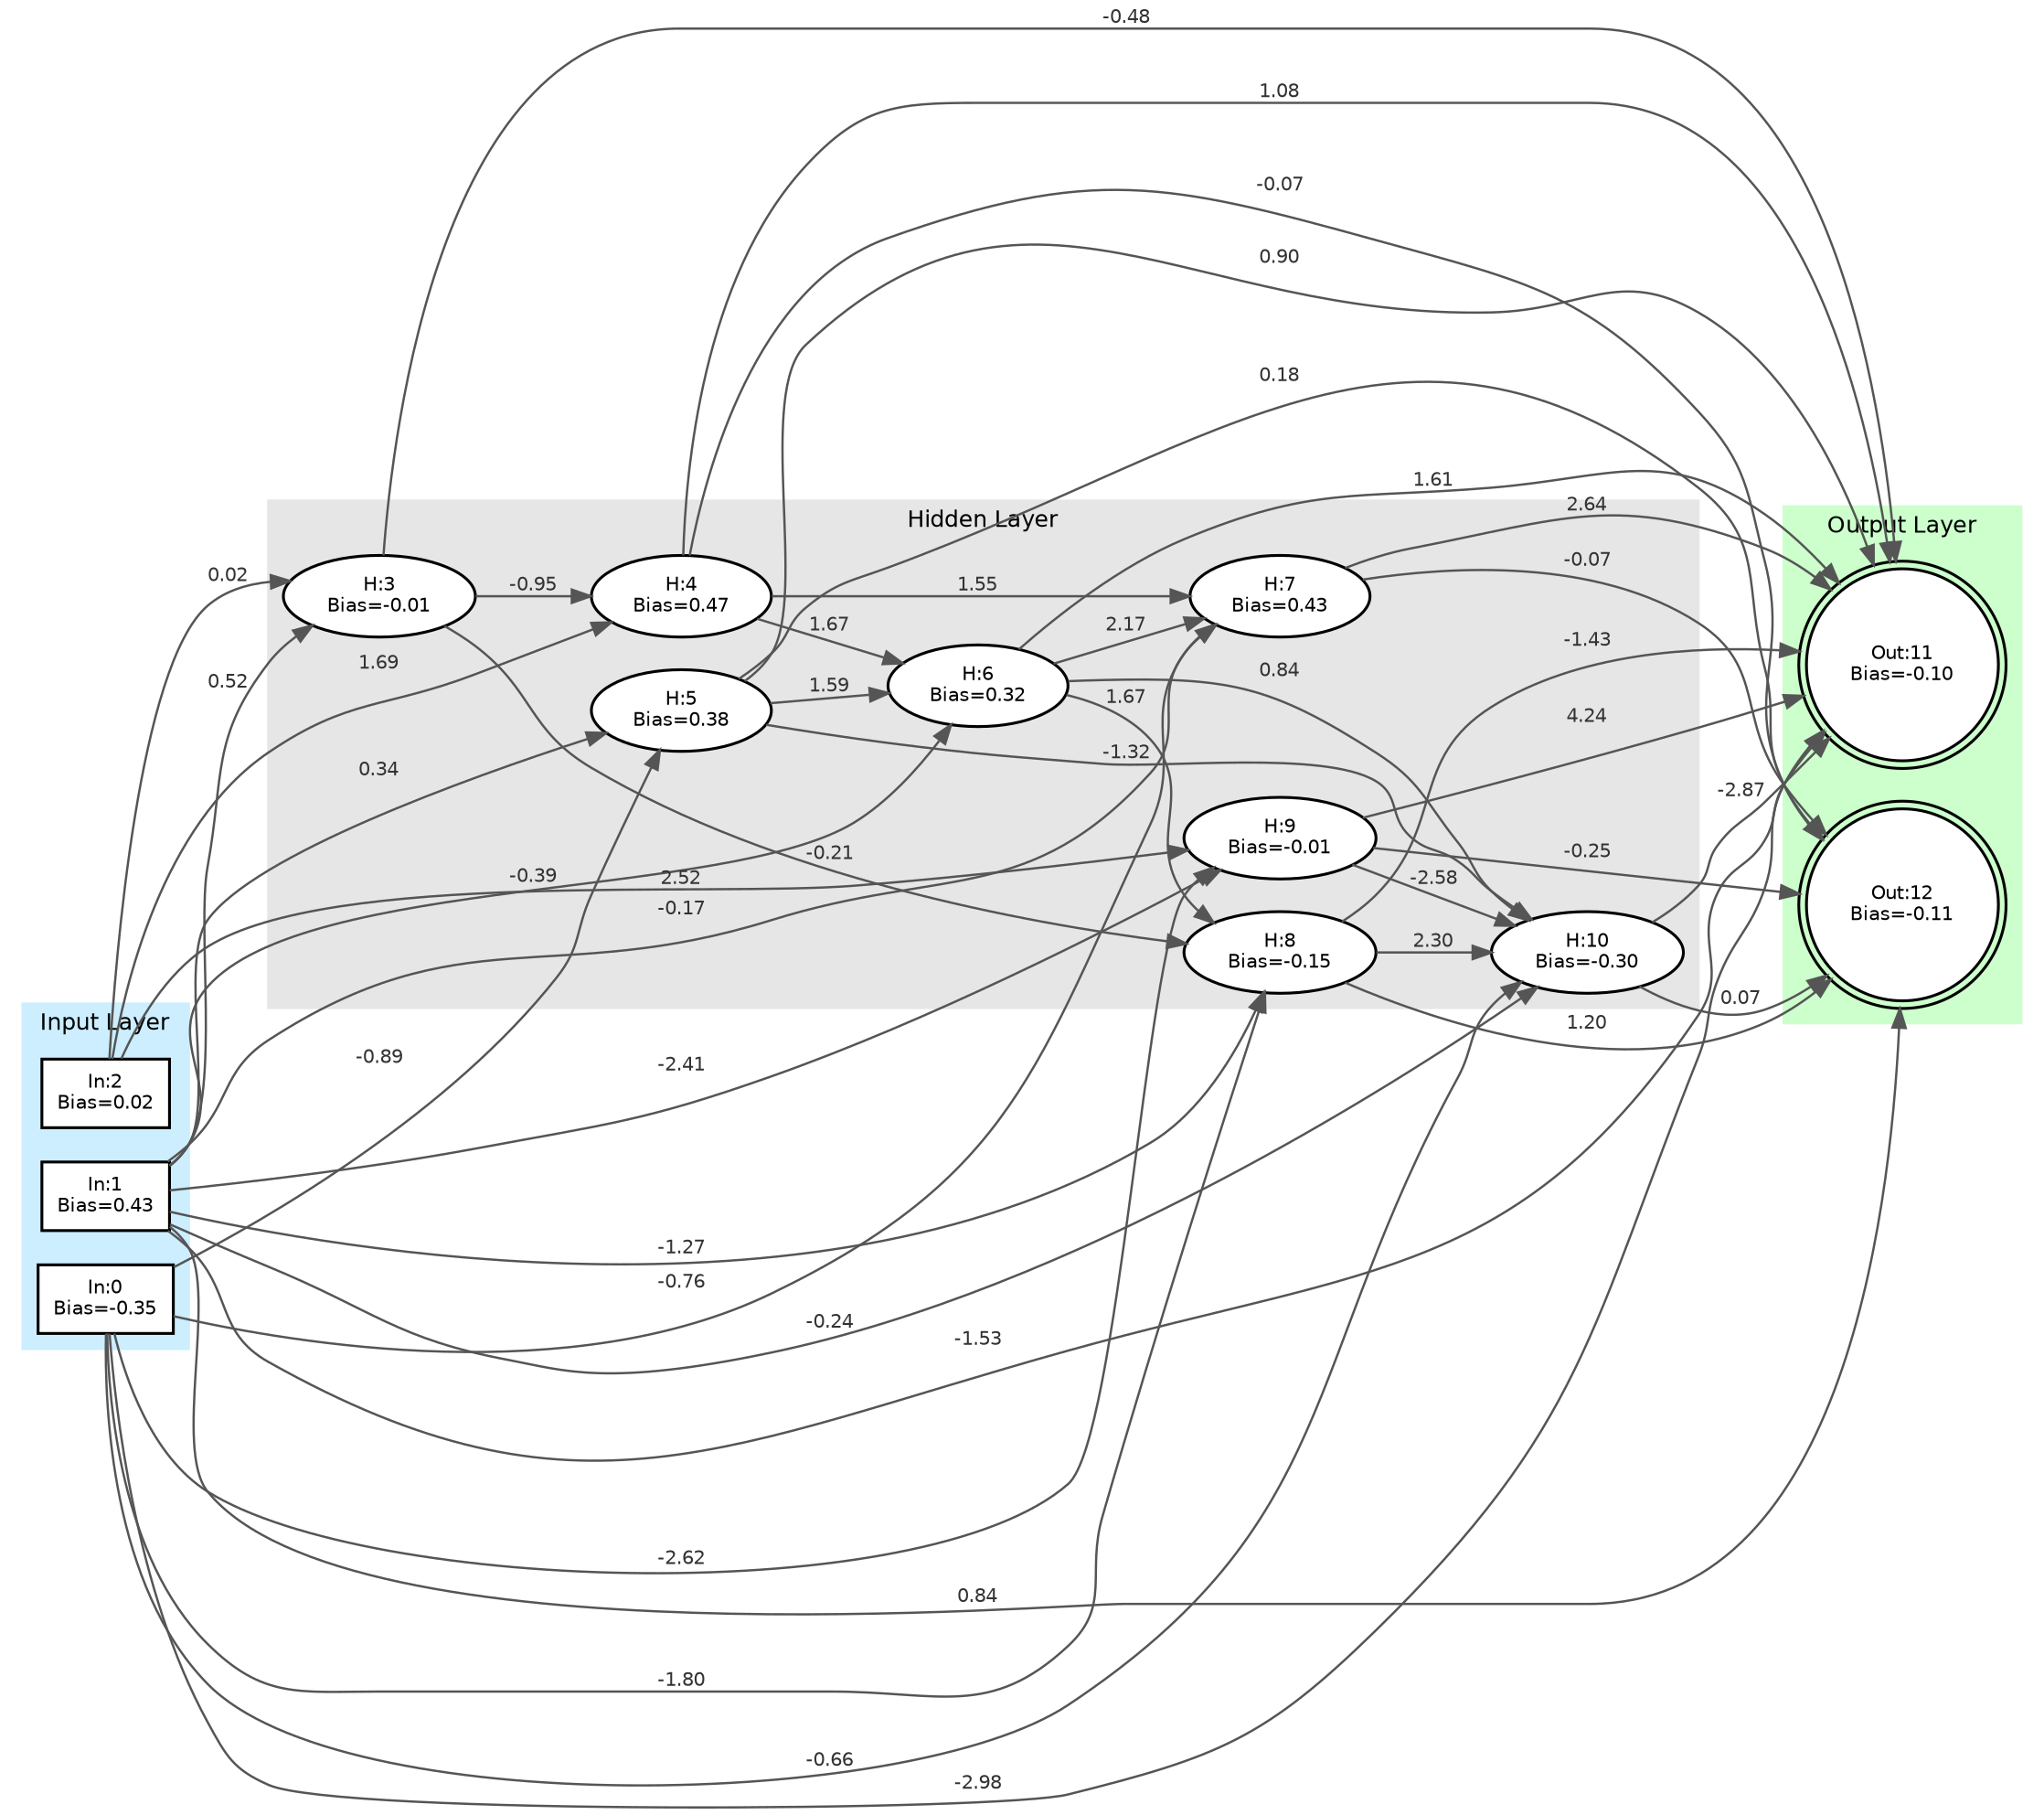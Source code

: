 digraph Minet {
    // Use left-to-right orientation
    rankdir=LR;
    graph [layout=dot, fontname="Helvetica", fontsize=12];
    node [fontname="Helvetica", fontsize=10];
    edge [fontname="Helvetica", fontsize=10];

    subgraph cluster_inputs {
        style=filled;
        color="#cceeff";
        penwidth=1.5;
        label="Input Layer";
        labelloc="top";
        labeljust="center";
        rank=same;
        neuron_0 [shape=box, style=filled, fillcolor=white, penwidth=1.5, label="In:0\nBias=-0.35"];
        neuron_1 [shape=box, style=filled, fillcolor=white, penwidth=1.5, label="In:1\nBias=0.43"];
        neuron_2 [shape=box, style=filled, fillcolor=white, penwidth=1.5, label="In:2\nBias=0.02"];
    }

    subgraph cluster_hidden {
        style=filled;
        color="#e6e6e6";
        penwidth=1.5;
        label="Hidden Layer";
        labelloc="top";
        labeljust="center";
        neuron_3 [shape=ellipse, style=filled, fillcolor=white, penwidth=1.5, label="H:3\nBias=-0.01"];
        neuron_4 [shape=ellipse, style=filled, fillcolor=white, penwidth=1.5, label="H:4\nBias=0.47"];
        neuron_5 [shape=ellipse, style=filled, fillcolor=white, penwidth=1.5, label="H:5\nBias=0.38"];
        neuron_6 [shape=ellipse, style=filled, fillcolor=white, penwidth=1.5, label="H:6\nBias=0.32"];
        neuron_7 [shape=ellipse, style=filled, fillcolor=white, penwidth=1.5, label="H:7\nBias=0.43"];
        neuron_8 [shape=ellipse, style=filled, fillcolor=white, penwidth=1.5, label="H:8\nBias=-0.15"];
        neuron_9 [shape=ellipse, style=filled, fillcolor=white, penwidth=1.5, label="H:9\nBias=-0.01"];
        neuron_10 [shape=ellipse, style=filled, fillcolor=white, penwidth=1.5, label="H:10\nBias=-0.30"];
    }

    subgraph cluster_outputs {
        style=filled;
        color="#ccffcc";
        penwidth=1.5;
        label="Output Layer";
        labelloc="top";
        labeljust="center";
        rank=same;
        neuron_11 [shape=doublecircle, style=filled, fillcolor=white, penwidth=1.5, label="Out:11\nBias=-0.10"];
        neuron_12 [shape=doublecircle, style=filled, fillcolor=white, penwidth=1.5, label="Out:12\nBias=-0.11"];
    }

    // Edges
    edge [color="#555555", penwidth=1.2];
    neuron_0 -> neuron_9 [label="-2.62", fontcolor="#333333"];
    neuron_0 -> neuron_8 [label="-1.80", fontcolor="#333333"];
    neuron_0 -> neuron_10 [label="-0.66", fontcolor="#333333"];
    neuron_0 -> neuron_11 [label="-2.98", fontcolor="#333333"];
    neuron_0 -> neuron_5 [label="-0.89", fontcolor="#333333"];
    neuron_0 -> neuron_7 [label="-0.76", fontcolor="#333333"];
    neuron_1 -> neuron_9 [label="-2.41", fontcolor="#333333"];
    neuron_1 -> neuron_6 [label="-0.39", fontcolor="#333333"];
    neuron_1 -> neuron_3 [label="0.52", fontcolor="#333333"];
    neuron_1 -> neuron_8 [label="-1.27", fontcolor="#333333"];
    neuron_1 -> neuron_11 [label="-1.53", fontcolor="#333333"];
    neuron_1 -> neuron_10 [label="-0.24", fontcolor="#333333"];
    neuron_1 -> neuron_5 [label="0.34", fontcolor="#333333"];
    neuron_1 -> neuron_7 [label="-0.17", fontcolor="#333333"];
    neuron_1 -> neuron_12 [label="0.84", fontcolor="#333333"];
    neuron_2 -> neuron_9 [label="2.52", fontcolor="#333333"];
    neuron_2 -> neuron_4 [label="1.69", fontcolor="#333333"];
    neuron_2 -> neuron_3 [label="0.02", fontcolor="#333333"];
    neuron_3 -> neuron_4 [label="-0.95", fontcolor="#333333"];
    neuron_3 -> neuron_8 [label="-0.21", fontcolor="#333333"];
    neuron_3 -> neuron_11 [label="-0.48", fontcolor="#333333"];
    neuron_4 -> neuron_6 [label="1.67", fontcolor="#333333"];
    neuron_4 -> neuron_7 [label="1.55", fontcolor="#333333"];
    neuron_4 -> neuron_11 [label="1.08", fontcolor="#333333"];
    neuron_4 -> neuron_12 [label="-0.07", fontcolor="#333333"];
    neuron_5 -> neuron_11 [label="0.90", fontcolor="#333333"];
    neuron_5 -> neuron_6 [label="1.59", fontcolor="#333333"];
    neuron_5 -> neuron_10 [label="-1.32", fontcolor="#333333"];
    neuron_5 -> neuron_12 [label="0.18", fontcolor="#333333"];
    neuron_6 -> neuron_8 [label="1.67", fontcolor="#333333"];
    neuron_6 -> neuron_10 [label="0.84", fontcolor="#333333"];
    neuron_6 -> neuron_7 [label="2.17", fontcolor="#333333"];
    neuron_6 -> neuron_11 [label="1.61", fontcolor="#333333"];
    neuron_7 -> neuron_11 [label="2.64", fontcolor="#333333"];
    neuron_7 -> neuron_12 [label="-0.07", fontcolor="#333333"];
    neuron_8 -> neuron_11 [label="-1.43", fontcolor="#333333"];
    neuron_8 -> neuron_10 [label="2.30", fontcolor="#333333"];
    neuron_8 -> neuron_12 [label="1.20", fontcolor="#333333"];
    neuron_9 -> neuron_11 [label="4.24", fontcolor="#333333"];
    neuron_9 -> neuron_10 [label="-2.58", fontcolor="#333333"];
    neuron_9 -> neuron_12 [label="-0.25", fontcolor="#333333"];
    neuron_10 -> neuron_11 [label="-2.87", fontcolor="#333333"];
    neuron_10 -> neuron_12 [label="0.07", fontcolor="#333333"];
}
